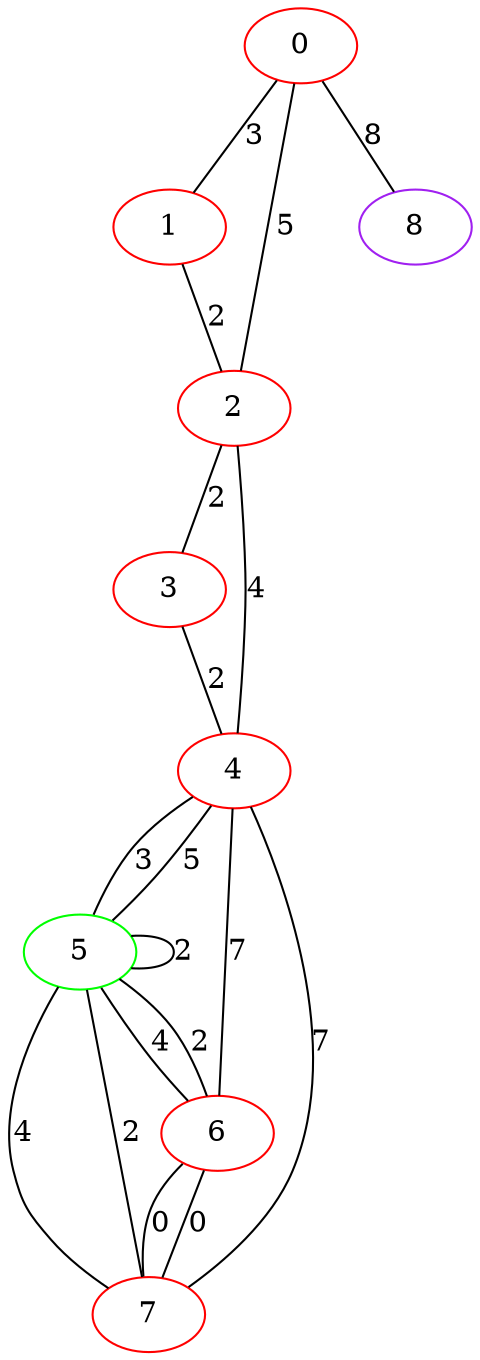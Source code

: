 graph "" {
0 [color=red, weight=1];
1 [color=red, weight=1];
2 [color=red, weight=1];
3 [color=red, weight=1];
4 [color=red, weight=1];
5 [color=green, weight=2];
6 [color=red, weight=1];
7 [color=red, weight=1];
8 [color=purple, weight=4];
0 -- 8  [key=0, label=8];
0 -- 1  [key=0, label=3];
0 -- 2  [key=0, label=5];
1 -- 2  [key=0, label=2];
2 -- 3  [key=0, label=2];
2 -- 4  [key=0, label=4];
3 -- 4  [key=0, label=2];
4 -- 5  [key=0, label=3];
4 -- 5  [key=1, label=5];
4 -- 6  [key=0, label=7];
4 -- 7  [key=0, label=7];
5 -- 5  [key=0, label=2];
5 -- 6  [key=0, label=4];
5 -- 6  [key=1, label=2];
5 -- 7  [key=0, label=4];
5 -- 7  [key=1, label=2];
6 -- 7  [key=0, label=0];
6 -- 7  [key=1, label=0];
}

